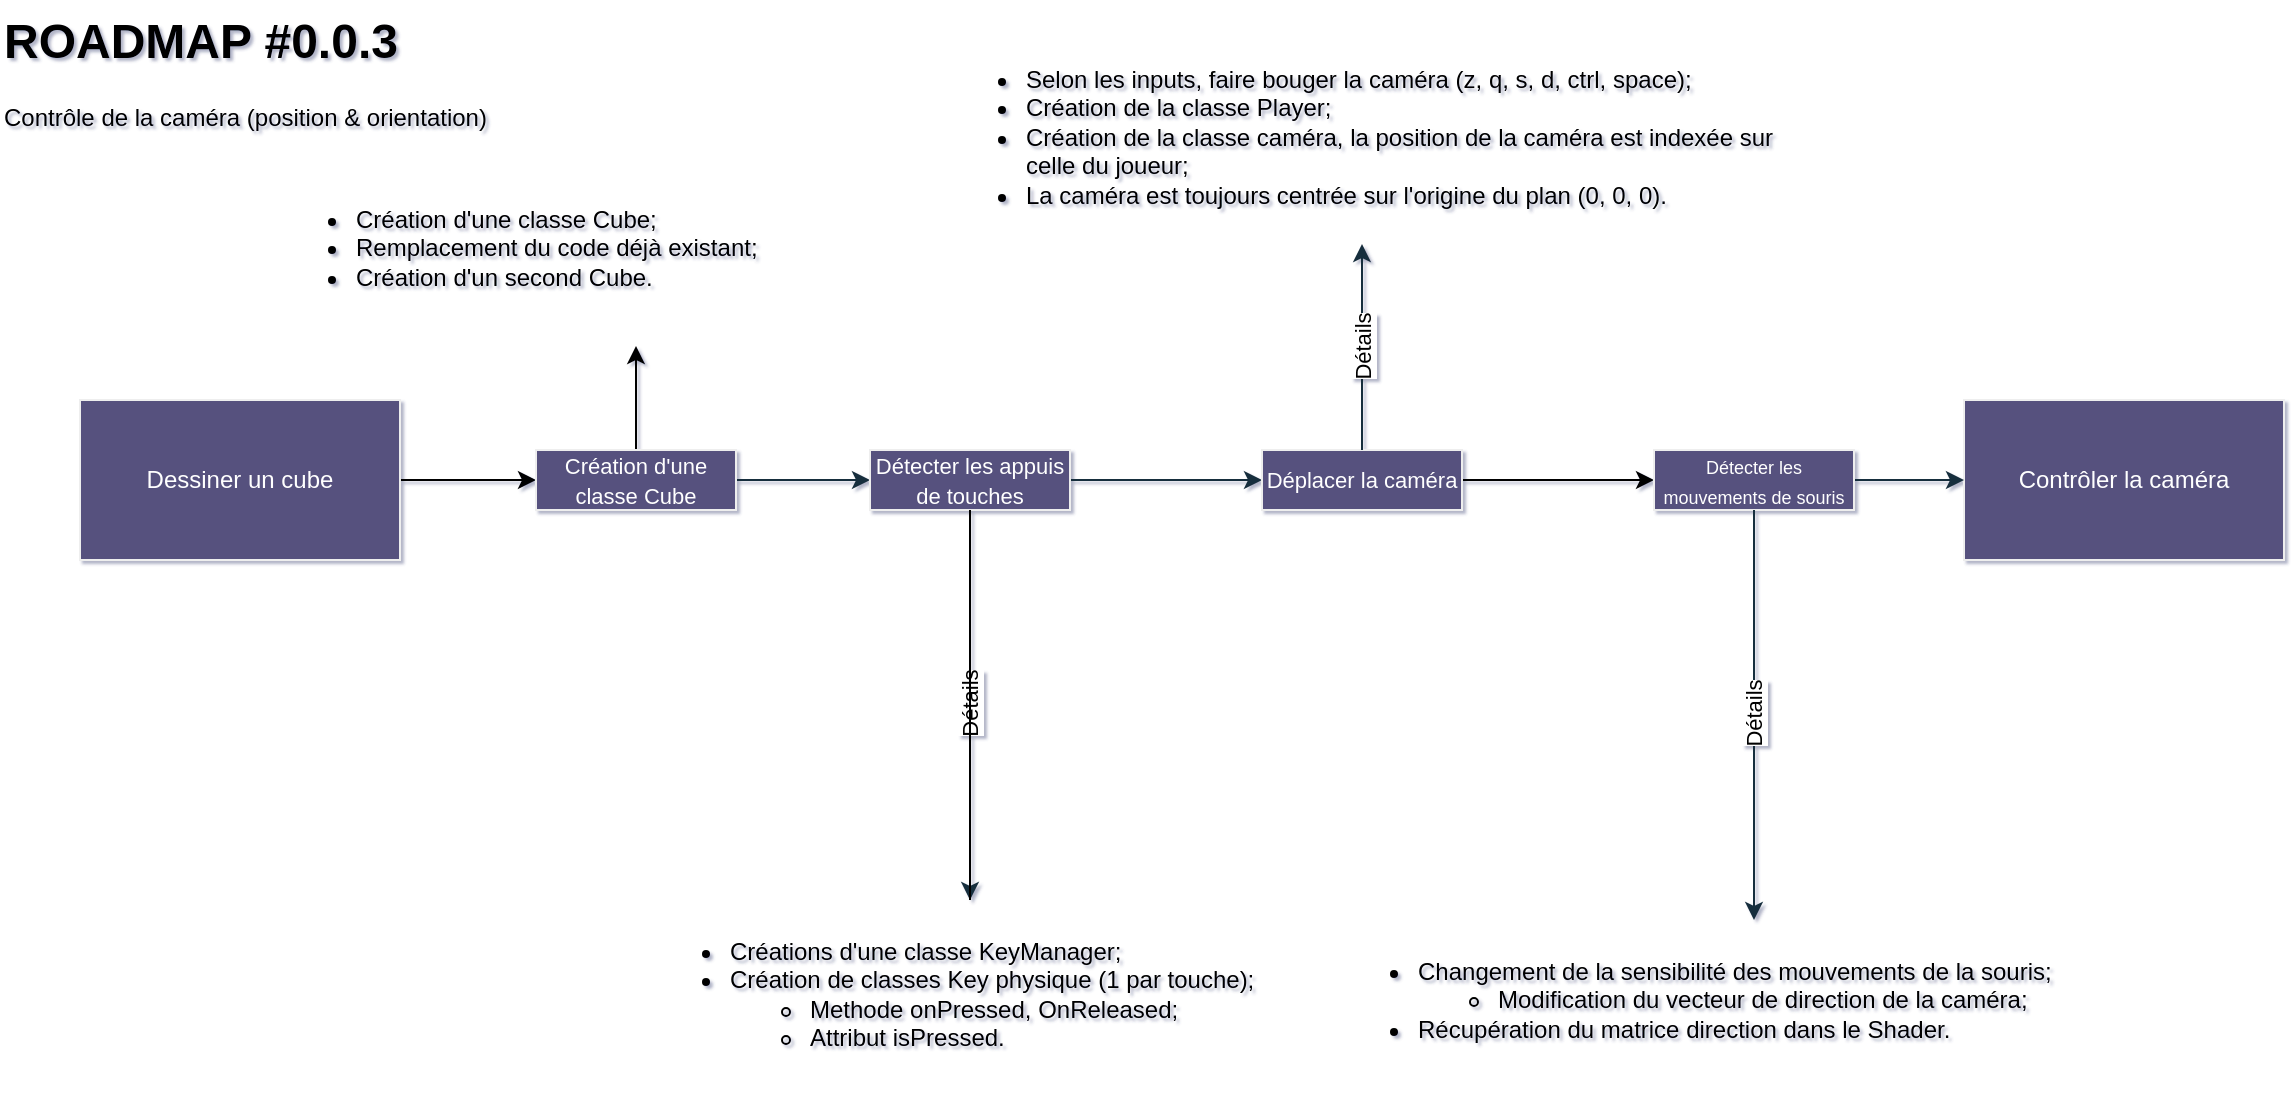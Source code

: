<mxfile version="28.2.1">
  <diagram name="Page-1" id="X22H1fyRm7d7cOocbhD_">
    <mxGraphModel grid="0" page="0" gridSize="10" guides="1" tooltips="1" connect="1" arrows="1" fold="1" pageScale="1" pageWidth="827" pageHeight="1169" math="0" shadow="1">
      <root>
        <mxCell id="0" />
        <mxCell id="1" parent="0" />
        <mxCell id="eXIGQxcMQj50jVCJq_CA-1" value="" style="edgeStyle=orthogonalEdgeStyle;rounded=0;orthogonalLoop=1;jettySize=auto;html=1;labelBackgroundColor=none;strokeColor=#182E3E;fontColor=default;exitX=1;exitY=0.5;exitDx=0;exitDy=0;" edge="1" parent="1" source="lzlOlTGy8y_lj0kX5aOs-2" target="eXIGQxcMQj50jVCJq_CA-6">
          <mxGeometry relative="1" as="geometry" />
        </mxCell>
        <mxCell id="lzlOlTGy8y_lj0kX5aOs-3" style="edgeStyle=orthogonalEdgeStyle;rounded=0;orthogonalLoop=1;jettySize=auto;html=1;exitX=1;exitY=0.5;exitDx=0;exitDy=0;entryX=0;entryY=0.5;entryDx=0;entryDy=0;" edge="1" parent="1" source="eXIGQxcMQj50jVCJq_CA-2" target="lzlOlTGy8y_lj0kX5aOs-2">
          <mxGeometry relative="1" as="geometry" />
        </mxCell>
        <mxCell id="eXIGQxcMQj50jVCJq_CA-2" value="Dessiner un cube" style="rounded=0;whiteSpace=wrap;html=1;labelBackgroundColor=none;fillColor=#56517E;strokeColor=#EEEEEE;fontColor=#FFFFFF;" vertex="1" parent="1">
          <mxGeometry x="40" y="200" width="160" height="80" as="geometry" />
        </mxCell>
        <mxCell id="eXIGQxcMQj50jVCJq_CA-3" value="Contrôler la caméra" style="rounded=0;whiteSpace=wrap;html=1;labelBackgroundColor=none;fillColor=#56517E;strokeColor=#EEEEEE;fontColor=#FFFFFF;" vertex="1" parent="1">
          <mxGeometry x="982" y="200" width="160" height="80" as="geometry" />
        </mxCell>
        <mxCell id="eXIGQxcMQj50jVCJq_CA-4" value="" style="edgeStyle=orthogonalEdgeStyle;rounded=0;orthogonalLoop=1;jettySize=auto;html=1;entryX=0;entryY=0.5;entryDx=0;entryDy=0;labelBackgroundColor=none;strokeColor=#182E3E;fontColor=default;" edge="1" parent="1" source="eXIGQxcMQj50jVCJq_CA-6" target="eXIGQxcMQj50jVCJq_CA-8">
          <mxGeometry relative="1" as="geometry">
            <mxPoint x="581" y="240" as="targetPoint" />
          </mxGeometry>
        </mxCell>
        <mxCell id="eXIGQxcMQj50jVCJq_CA-5" value="Détails" style="edgeStyle=orthogonalEdgeStyle;rounded=0;orthogonalLoop=1;jettySize=auto;html=1;strokeColor=#182E3E;horizontal=0;" edge="1" parent="1" source="eXIGQxcMQj50jVCJq_CA-6" target="eXIGQxcMQj50jVCJq_CA-9">
          <mxGeometry x="-0.004" relative="1" as="geometry">
            <mxPoint as="offset" />
          </mxGeometry>
        </mxCell>
        <mxCell id="eXIGQxcMQj50jVCJq_CA-6" value="&lt;span style=&quot;font-size: 11px;&quot;&gt;Détecter les appuis de touches&lt;/span&gt;" style="rounded=0;whiteSpace=wrap;html=1;align=center;labelBackgroundColor=none;fillColor=#56517E;strokeColor=#EEEEEE;fontColor=#FFFFFF;" vertex="1" parent="1">
          <mxGeometry x="435" y="225" width="100" height="30" as="geometry" />
        </mxCell>
        <mxCell id="eXIGQxcMQj50jVCJq_CA-7" value="" style="edgeStyle=orthogonalEdgeStyle;rounded=0;orthogonalLoop=1;jettySize=auto;html=1;exitX=1;exitY=0.5;exitDx=0;exitDy=0;labelBackgroundColor=none;strokeColor=#182E3E;fontColor=default;" edge="1" parent="1" source="88JwYsdk7pb474S3zGqt-2" target="eXIGQxcMQj50jVCJq_CA-3">
          <mxGeometry relative="1" as="geometry">
            <mxPoint x="693" y="240" as="sourcePoint" />
          </mxGeometry>
        </mxCell>
        <mxCell id="lzlOlTGy8y_lj0kX5aOs-1" style="edgeStyle=orthogonalEdgeStyle;rounded=0;orthogonalLoop=1;jettySize=auto;html=1;exitX=1;exitY=0.5;exitDx=0;exitDy=0;entryX=0;entryY=0.5;entryDx=0;entryDy=0;" edge="1" parent="1" source="eXIGQxcMQj50jVCJq_CA-8" target="88JwYsdk7pb474S3zGqt-2">
          <mxGeometry relative="1" as="geometry" />
        </mxCell>
        <mxCell id="eXIGQxcMQj50jVCJq_CA-8" value="&lt;span style=&quot;font-size: 11px;&quot;&gt;Déplacer la caméra&lt;/span&gt;" style="rounded=0;whiteSpace=wrap;html=1;align=center;labelBackgroundColor=none;fillColor=#56517E;strokeColor=#EEEEEE;fontColor=#FFFFFF;" vertex="1" parent="1">
          <mxGeometry x="631" y="225" width="100" height="30" as="geometry" />
        </mxCell>
        <mxCell id="88JwYsdk7pb474S3zGqt-1" value="" style="edgeStyle=orthogonalEdgeStyle;rounded=0;orthogonalLoop=1;jettySize=auto;html=1;endArrow=none;endFill=0;" edge="1" parent="1" source="eXIGQxcMQj50jVCJq_CA-9" target="eXIGQxcMQj50jVCJq_CA-6">
          <mxGeometry relative="1" as="geometry" />
        </mxCell>
        <mxCell id="eXIGQxcMQj50jVCJq_CA-9" value="&lt;ul&gt;&lt;li&gt;Créations d&#39;une classe KeyManager;&lt;/li&gt;&lt;li&gt;Création de classes Key physique (1 par touche);&lt;/li&gt;&lt;ul&gt;&lt;li&gt;Methode onPressed, OnReleased;&lt;/li&gt;&lt;li&gt;Attribut isPressed.&lt;/li&gt;&lt;/ul&gt;&lt;/ul&gt;" style="text;html=1;whiteSpace=wrap;overflow=hidden;rounded=0;labelBackgroundColor=none;fontColor=#000000;" vertex="1" parent="1">
          <mxGeometry x="322.5" y="450" width="325" height="100" as="geometry" />
        </mxCell>
        <mxCell id="eXIGQxcMQj50jVCJq_CA-10" value="&lt;ul&gt;&lt;li&gt;&lt;span style=&quot;background-color: transparent; color: light-dark(rgb(0, 0, 0), rgb(18, 18, 18));&quot;&gt;Selon les inputs, faire bouger la caméra (z, q, s, d, ctrl, space);&lt;/span&gt;&lt;/li&gt;&lt;li&gt;&lt;span style=&quot;background-color: transparent; color: light-dark(rgb(0, 0, 0), rgb(18, 18, 18));&quot;&gt;Création de la classe Player;&lt;/span&gt;&lt;/li&gt;&lt;li&gt;&lt;span style=&quot;background-color: transparent; color: light-dark(rgb(0, 0, 0), rgb(18, 18, 18));&quot;&gt;Création de la classe caméra, la position de la caméra est indexée sur celle du joueur;&lt;/span&gt;&lt;/li&gt;&lt;li&gt;&lt;span style=&quot;background-color: transparent; color: light-dark(rgb(0, 0, 0), rgb(18, 18, 18));&quot;&gt;La caméra est toujours centrée sur l&#39;origine du plan (0, 0, 0).&lt;/span&gt;&lt;/li&gt;&lt;/ul&gt;" style="text;html=1;whiteSpace=wrap;overflow=hidden;rounded=0;labelBackgroundColor=none;fontColor=light-dark(#000000, #121212);align=left;" vertex="1" parent="1">
          <mxGeometry x="471" y="14" width="420" height="108" as="geometry" />
        </mxCell>
        <mxCell id="eXIGQxcMQj50jVCJq_CA-11" value="Détails" style="edgeStyle=orthogonalEdgeStyle;rounded=0;orthogonalLoop=1;jettySize=auto;html=1;strokeColor=#182E3E;horizontal=0;exitX=0.5;exitY=0;exitDx=0;exitDy=0;" edge="1" parent="1" source="eXIGQxcMQj50jVCJq_CA-8" target="eXIGQxcMQj50jVCJq_CA-10">
          <mxGeometry x="-0.004" relative="1" as="geometry">
            <mxPoint x="625" y="310" as="sourcePoint" />
            <mxPoint x="625" y="425" as="targetPoint" />
            <mxPoint as="offset" />
          </mxGeometry>
        </mxCell>
        <mxCell id="eXIGQxcMQj50jVCJq_CA-12" value="&lt;h1 style=&quot;margin-top: 0px;&quot;&gt;ROADMAP #0.0.3&lt;/h1&gt;&lt;p&gt;Contrôle de la caméra (position &amp;amp; orientation)&lt;/p&gt;" style="text;html=1;whiteSpace=wrap;overflow=hidden;rounded=0;" vertex="1" parent="1">
          <mxGeometry width="250" height="120" as="geometry" />
        </mxCell>
        <mxCell id="88JwYsdk7pb474S3zGqt-2" value="&lt;font style=&quot;font-size: 9px;&quot;&gt;Détecter les mouvements de souris&lt;/font&gt;" style="rounded=0;whiteSpace=wrap;html=1;align=center;labelBackgroundColor=none;fillColor=#56517E;strokeColor=#EEEEEE;fontColor=#FFFFFF;" vertex="1" parent="1">
          <mxGeometry x="827" y="225" width="100" height="30" as="geometry" />
        </mxCell>
        <mxCell id="88JwYsdk7pb474S3zGqt-6" value="&lt;ul&gt;&lt;li&gt;&lt;span style=&quot;background-color: transparent; color: light-dark(rgb(0, 0, 0), rgb(18, 18, 18));&quot;&gt;Changement de la sensibilité des mouvements de la souris;&lt;/span&gt;&lt;/li&gt;&lt;ul&gt;&lt;li&gt;&lt;span style=&quot;background-color: transparent; color: light-dark(rgb(0, 0, 0), rgb(18, 18, 18));&quot;&gt;Modification du vecteur de direction de la caméra;&lt;/span&gt;&lt;/li&gt;&lt;/ul&gt;&lt;li&gt;Récupération du matrice direction dans le Shader.&lt;/li&gt;&lt;/ul&gt;" style="text;html=1;whiteSpace=wrap;overflow=hidden;rounded=0;labelBackgroundColor=none;fontColor=light-dark(#000000, #121212);align=left;" vertex="1" parent="1">
          <mxGeometry x="667" y="460" width="420" height="80" as="geometry" />
        </mxCell>
        <mxCell id="88JwYsdk7pb474S3zGqt-7" value="Détails" style="edgeStyle=orthogonalEdgeStyle;rounded=0;orthogonalLoop=1;jettySize=auto;html=1;strokeColor=#182E3E;horizontal=0;exitX=0.5;exitY=1;exitDx=0;exitDy=0;entryX=0.5;entryY=0;entryDx=0;entryDy=0;" edge="1" parent="1" source="88JwYsdk7pb474S3zGqt-2" target="88JwYsdk7pb474S3zGqt-6">
          <mxGeometry x="-0.004" relative="1" as="geometry">
            <mxPoint x="988" y="365" as="sourcePoint" />
            <mxPoint x="877" y="355" as="targetPoint" />
            <mxPoint as="offset" />
          </mxGeometry>
        </mxCell>
        <mxCell id="lzlOlTGy8y_lj0kX5aOs-4" style="edgeStyle=orthogonalEdgeStyle;rounded=0;orthogonalLoop=1;jettySize=auto;html=1;exitX=0.5;exitY=0;exitDx=0;exitDy=0;entryX=0.5;entryY=1;entryDx=0;entryDy=0;" edge="1" parent="1" source="lzlOlTGy8y_lj0kX5aOs-2" target="lzlOlTGy8y_lj0kX5aOs-5">
          <mxGeometry relative="1" as="geometry">
            <mxPoint x="317.724" y="119.157" as="targetPoint" />
          </mxGeometry>
        </mxCell>
        <mxCell id="lzlOlTGy8y_lj0kX5aOs-2" value="&lt;span style=&quot;font-size: 11px;&quot;&gt;Création d&#39;une classe Cube&lt;/span&gt;" style="rounded=0;whiteSpace=wrap;html=1;align=center;labelBackgroundColor=none;fillColor=#56517E;strokeColor=#EEEEEE;fontColor=#FFFFFF;" vertex="1" parent="1">
          <mxGeometry x="268" y="225" width="100" height="30" as="geometry" />
        </mxCell>
        <mxCell id="lzlOlTGy8y_lj0kX5aOs-5" value="&lt;ul&gt;&lt;li&gt;Création d&#39;une classe Cube;&lt;/li&gt;&lt;li&gt;Remplacement du code déjà existant;&lt;/li&gt;&lt;li&gt;Création d&#39;un second Cube.&lt;/li&gt;&lt;/ul&gt;" style="text;html=1;whiteSpace=wrap;overflow=hidden;rounded=0;labelBackgroundColor=none;fontColor=light-dark(#000000, #121212);align=left;" vertex="1" parent="1">
          <mxGeometry x="136" y="84" width="364" height="89" as="geometry" />
        </mxCell>
      </root>
    </mxGraphModel>
  </diagram>
</mxfile>
